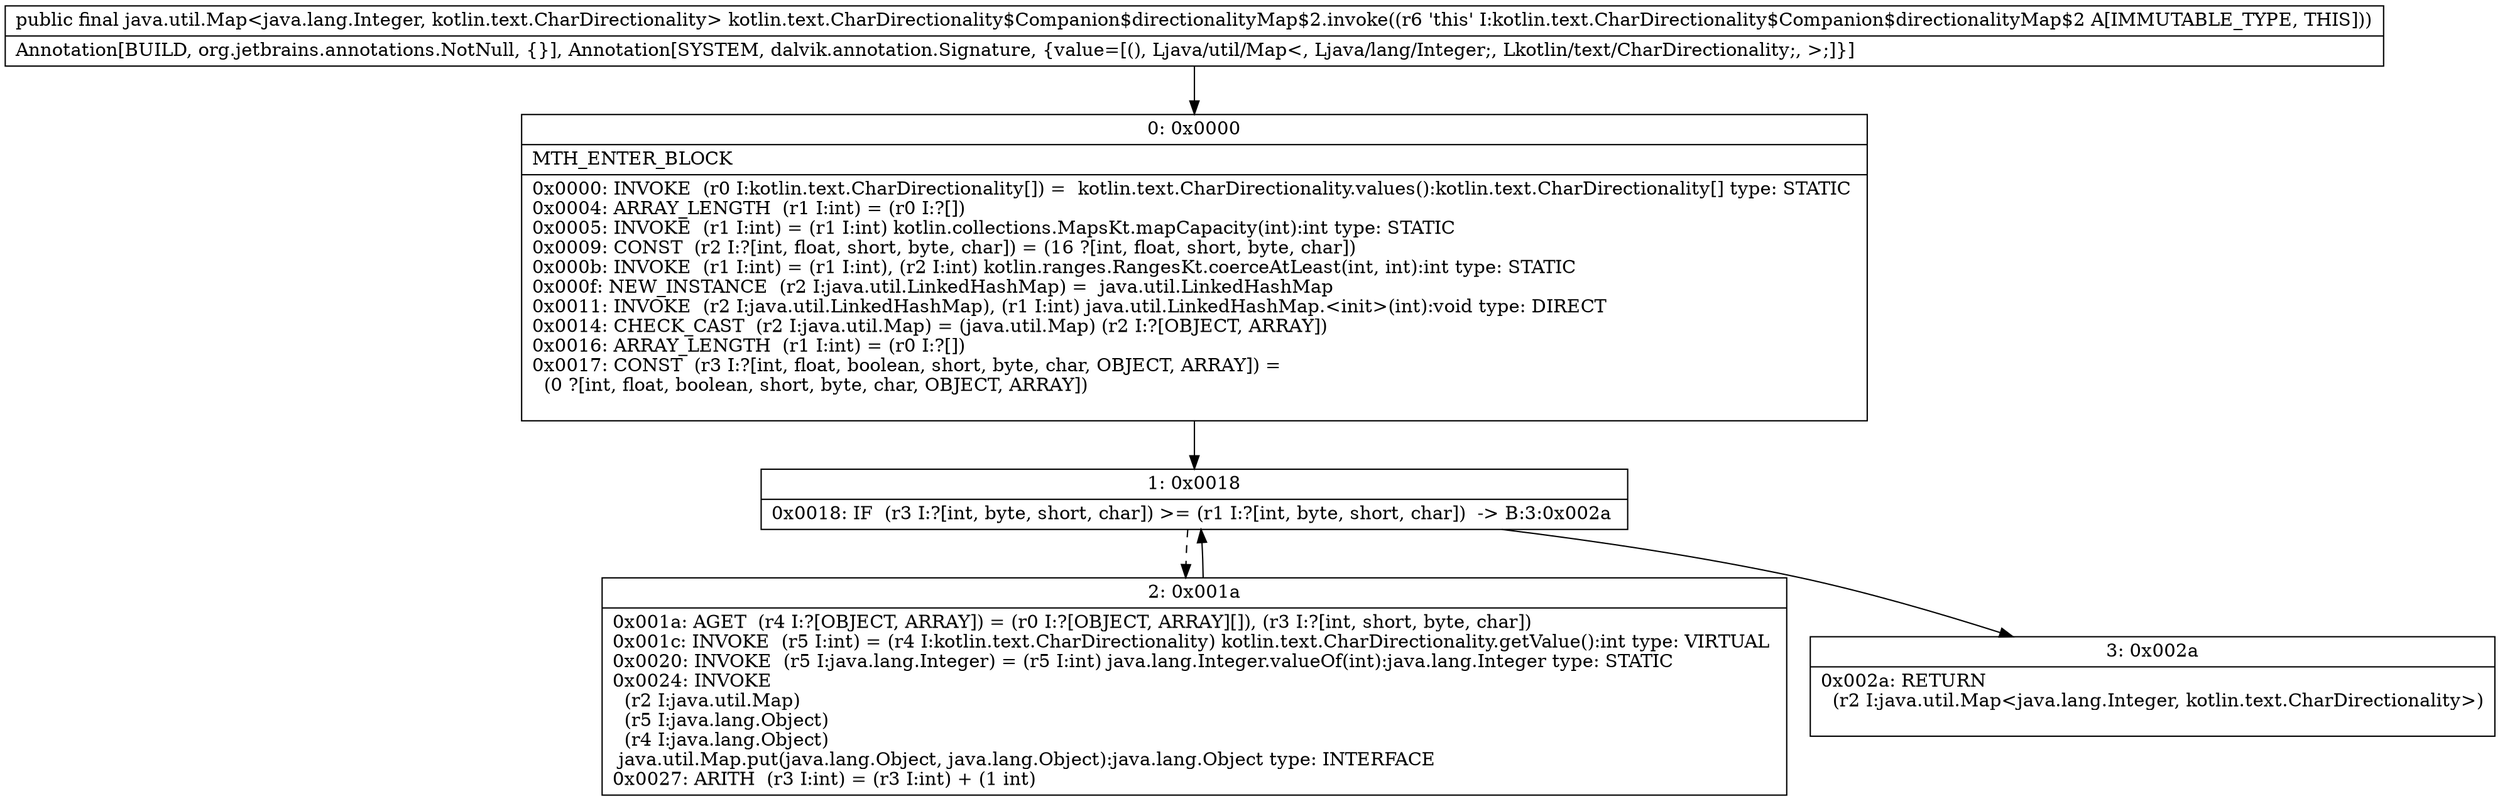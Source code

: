 digraph "CFG forkotlin.text.CharDirectionality$Companion$directionalityMap$2.invoke()Ljava\/util\/Map;" {
Node_0 [shape=record,label="{0\:\ 0x0000|MTH_ENTER_BLOCK\l|0x0000: INVOKE  (r0 I:kotlin.text.CharDirectionality[]) =  kotlin.text.CharDirectionality.values():kotlin.text.CharDirectionality[] type: STATIC \l0x0004: ARRAY_LENGTH  (r1 I:int) = (r0 I:?[]) \l0x0005: INVOKE  (r1 I:int) = (r1 I:int) kotlin.collections.MapsKt.mapCapacity(int):int type: STATIC \l0x0009: CONST  (r2 I:?[int, float, short, byte, char]) = (16 ?[int, float, short, byte, char]) \l0x000b: INVOKE  (r1 I:int) = (r1 I:int), (r2 I:int) kotlin.ranges.RangesKt.coerceAtLeast(int, int):int type: STATIC \l0x000f: NEW_INSTANCE  (r2 I:java.util.LinkedHashMap) =  java.util.LinkedHashMap \l0x0011: INVOKE  (r2 I:java.util.LinkedHashMap), (r1 I:int) java.util.LinkedHashMap.\<init\>(int):void type: DIRECT \l0x0014: CHECK_CAST  (r2 I:java.util.Map) = (java.util.Map) (r2 I:?[OBJECT, ARRAY]) \l0x0016: ARRAY_LENGTH  (r1 I:int) = (r0 I:?[]) \l0x0017: CONST  (r3 I:?[int, float, boolean, short, byte, char, OBJECT, ARRAY]) = \l  (0 ?[int, float, boolean, short, byte, char, OBJECT, ARRAY])\l \l}"];
Node_1 [shape=record,label="{1\:\ 0x0018|0x0018: IF  (r3 I:?[int, byte, short, char]) \>= (r1 I:?[int, byte, short, char])  \-\> B:3:0x002a \l}"];
Node_2 [shape=record,label="{2\:\ 0x001a|0x001a: AGET  (r4 I:?[OBJECT, ARRAY]) = (r0 I:?[OBJECT, ARRAY][]), (r3 I:?[int, short, byte, char]) \l0x001c: INVOKE  (r5 I:int) = (r4 I:kotlin.text.CharDirectionality) kotlin.text.CharDirectionality.getValue():int type: VIRTUAL \l0x0020: INVOKE  (r5 I:java.lang.Integer) = (r5 I:int) java.lang.Integer.valueOf(int):java.lang.Integer type: STATIC \l0x0024: INVOKE  \l  (r2 I:java.util.Map)\l  (r5 I:java.lang.Object)\l  (r4 I:java.lang.Object)\l java.util.Map.put(java.lang.Object, java.lang.Object):java.lang.Object type: INTERFACE \l0x0027: ARITH  (r3 I:int) = (r3 I:int) + (1 int) \l}"];
Node_3 [shape=record,label="{3\:\ 0x002a|0x002a: RETURN  \l  (r2 I:java.util.Map\<java.lang.Integer, kotlin.text.CharDirectionality\>)\l \l}"];
MethodNode[shape=record,label="{public final java.util.Map\<java.lang.Integer, kotlin.text.CharDirectionality\> kotlin.text.CharDirectionality$Companion$directionalityMap$2.invoke((r6 'this' I:kotlin.text.CharDirectionality$Companion$directionalityMap$2 A[IMMUTABLE_TYPE, THIS]))  | Annotation[BUILD, org.jetbrains.annotations.NotNull, \{\}], Annotation[SYSTEM, dalvik.annotation.Signature, \{value=[(), Ljava\/util\/Map\<, Ljava\/lang\/Integer;, Lkotlin\/text\/CharDirectionality;, \>;]\}]\l}"];
MethodNode -> Node_0;
Node_0 -> Node_1;
Node_1 -> Node_2[style=dashed];
Node_1 -> Node_3;
Node_2 -> Node_1;
}

